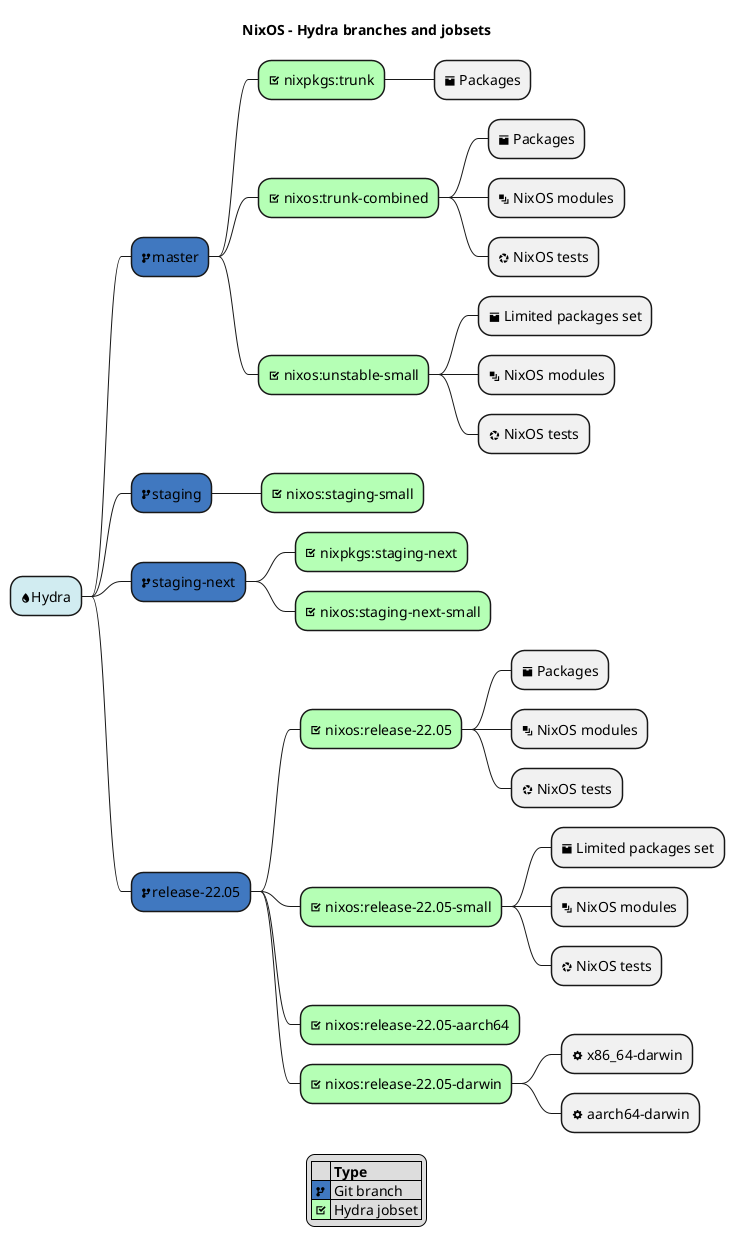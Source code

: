 @startmindmap
title NixOS - Hydra branches and jobsets

<style>
mindmapDiagram {
  :depth(0) {
    BackGroundColor d1ecf1
  }
  :depth(1) {
    BackGroundColor 4078c0
  }
  :depth(2) {
    BackGroundColor b5ffb5
  }
}
</style>

* <&droplet>Hydra
** <&fork>master
*** <&task> nixpkgs:trunk
**** <&box> Packages
*** <&task> nixos:trunk-combined
**** <&box> Packages
**** <&layers> NixOS modules
**** <&aperture> NixOS tests
*** <&task> nixos:unstable-small
**** <&box> Limited packages set
**** <&layers> NixOS modules
**** <&aperture> NixOS tests
** <&fork>staging
*** <&task> nixos:staging-small
** <&fork>staging-next
*** <&task> nixpkgs:staging-next
*** <&task> nixos:staging-next-small
** <&fork>release-22.05
*** <&task> nixos:release-22.05
**** <&box> Packages
**** <&layers> NixOS modules
**** <&aperture> NixOS tests
*** <&task> nixos:release-22.05-small
**** <&box> Limited packages set
**** <&layers> NixOS modules
**** <&aperture> NixOS tests
*** <&task> nixos:release-22.05-aarch64
*** <&task> nixos:release-22.05-darwin
**** <&cog> x86_64-darwin
**** <&cog> aarch64-darwin

legend
|= |= Type |
| <#4078c0> <&fork> | Git branch |
| <#b5ffb5> <&task> | Hydra jobset |
endlegend

@endmindmap
